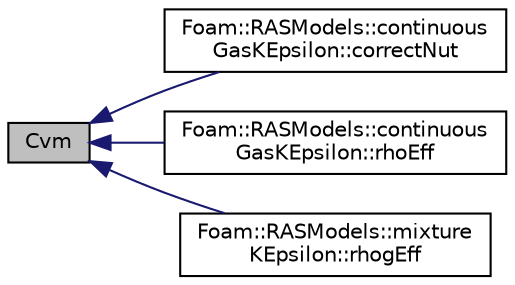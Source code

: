 digraph "Cvm"
{
  bgcolor="transparent";
  edge [fontname="Helvetica",fontsize="10",labelfontname="Helvetica",labelfontsize="10"];
  node [fontname="Helvetica",fontsize="10",shape=record];
  rankdir="LR";
  Node1 [label="Cvm",height=0.2,width=0.4,color="black", fillcolor="grey75", style="filled", fontcolor="black"];
  Node1 -> Node2 [dir="back",color="midnightblue",fontsize="10",style="solid",fontname="Helvetica"];
  Node2 [label="Foam::RASModels::continuous\lGasKEpsilon::correctNut",height=0.2,width=0.4,color="black",URL="$a00399.html#aaffe89433f18f1ee4137486e19219448"];
  Node1 -> Node3 [dir="back",color="midnightblue",fontsize="10",style="solid",fontname="Helvetica"];
  Node3 [label="Foam::RASModels::continuous\lGasKEpsilon::rhoEff",height=0.2,width=0.4,color="black",URL="$a00399.html#afcc1164e1b2ec8a99567921a7b8faa20",tooltip="Return the effective density for the stress. "];
  Node1 -> Node4 [dir="back",color="midnightblue",fontsize="10",style="solid",fontname="Helvetica"];
  Node4 [label="Foam::RASModels::mixture\lKEpsilon::rhogEff",height=0.2,width=0.4,color="black",URL="$a01518.html#afa8f40f0a971f549859e2871aa4c05a7"];
}
